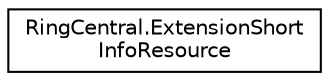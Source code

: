 digraph "Graphical Class Hierarchy"
{
 // LATEX_PDF_SIZE
  edge [fontname="Helvetica",fontsize="10",labelfontname="Helvetica",labelfontsize="10"];
  node [fontname="Helvetica",fontsize="10",shape=record];
  rankdir="LR";
  Node0 [label="RingCentral.ExtensionShort\lInfoResource",height=0.2,width=0.4,color="black", fillcolor="white", style="filled",URL="$classRingCentral_1_1ExtensionShortInfoResource.html",tooltip=" "];
}
